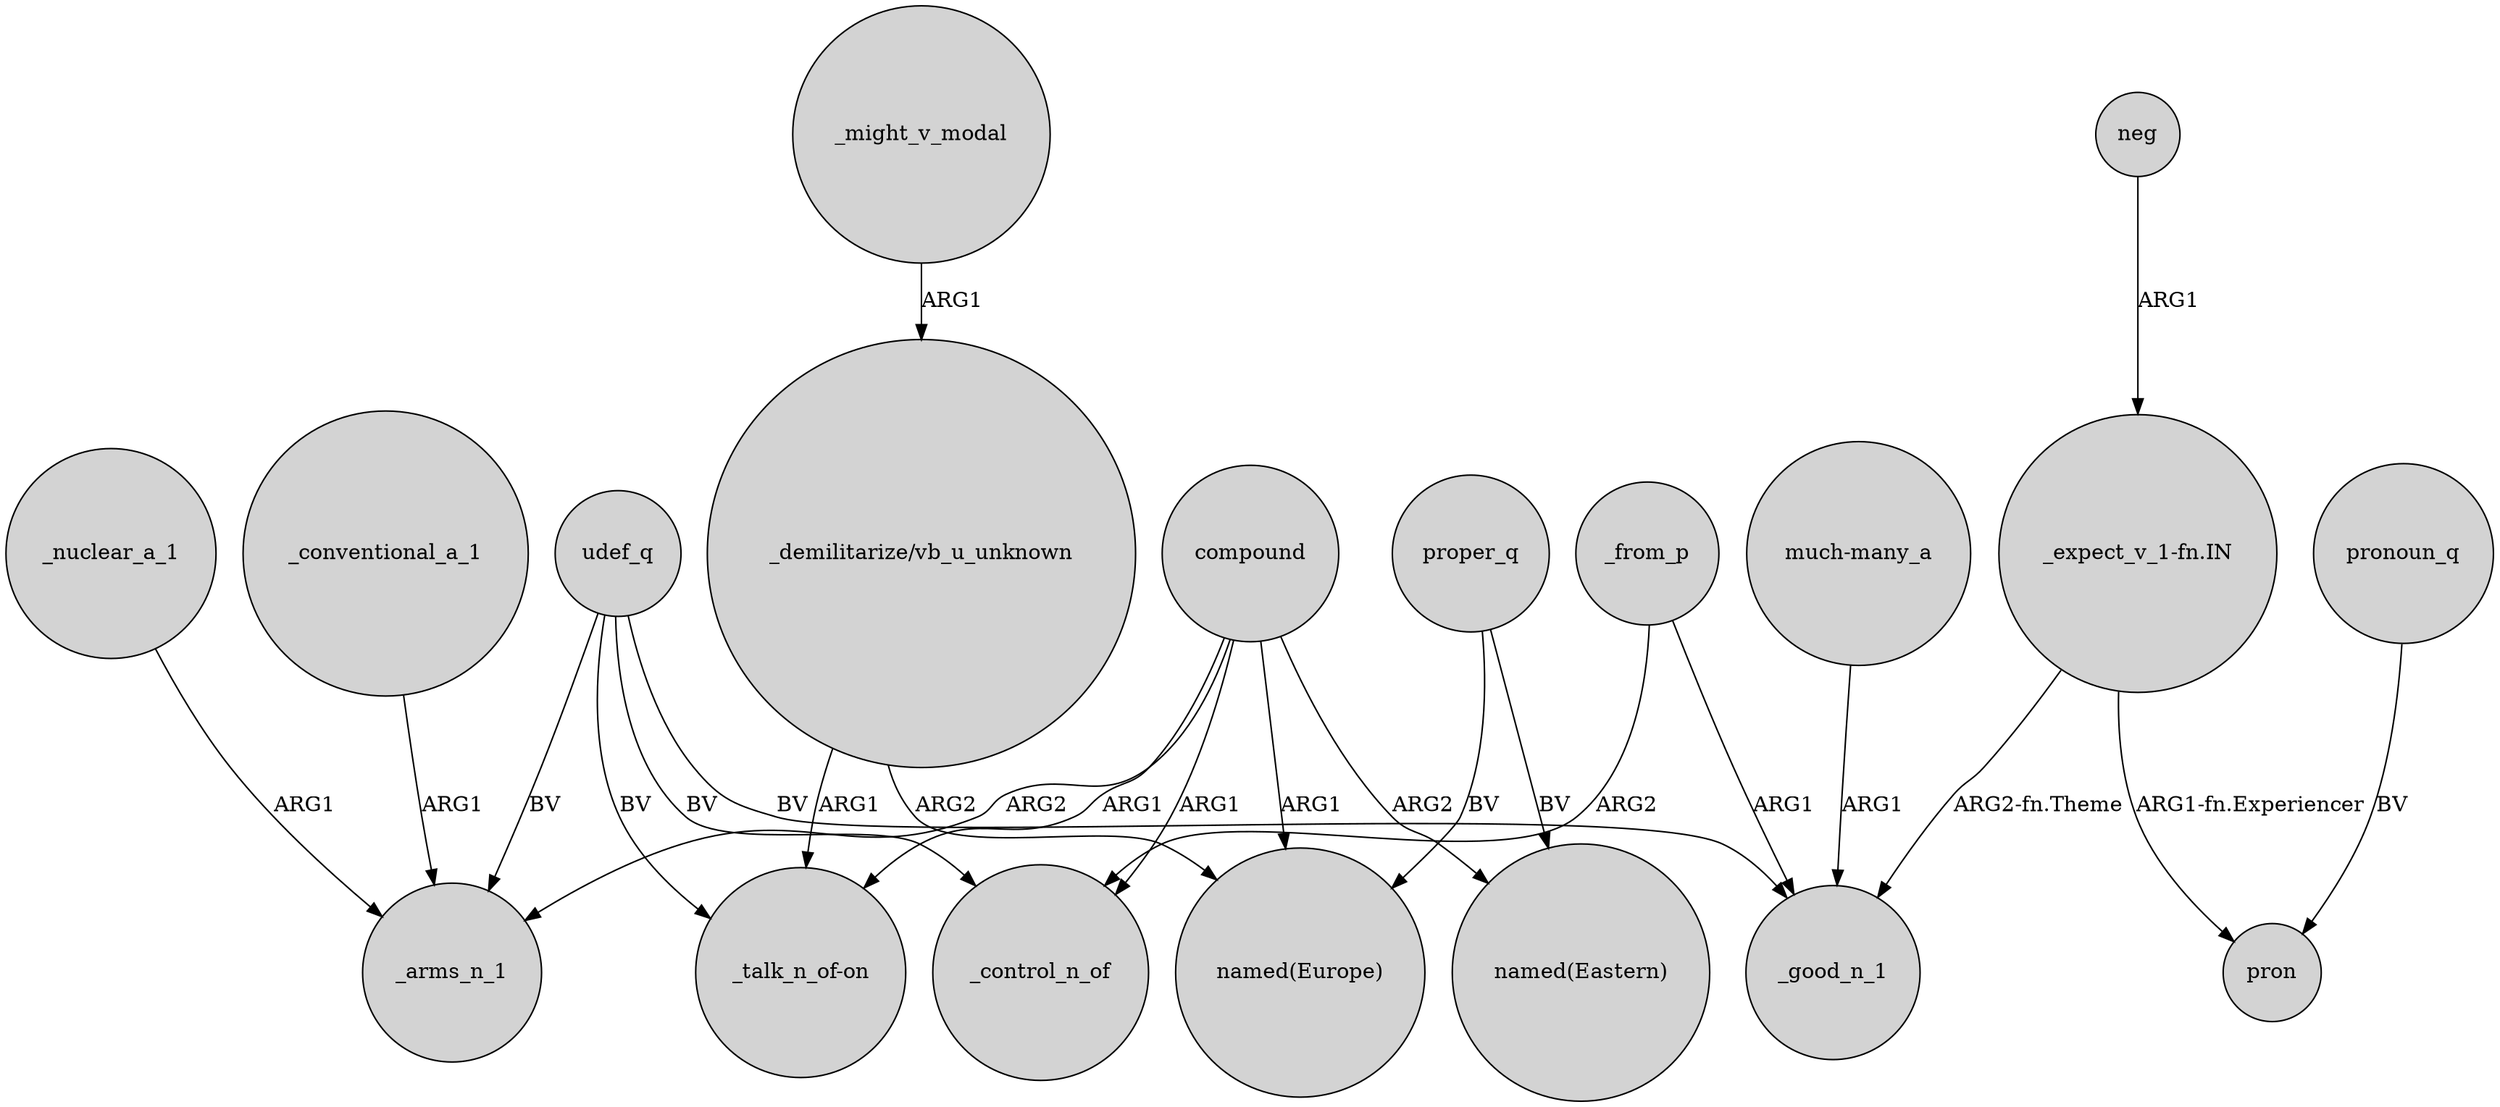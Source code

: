 digraph {
	node [shape=circle style=filled]
	_nuclear_a_1 -> _arms_n_1 [label=ARG1]
	udef_q -> _control_n_of [label=BV]
	compound -> "_talk_n_of-on" [label=ARG1]
	compound -> "named(Eastern)" [label=ARG2]
	compound -> _arms_n_1 [label=ARG2]
	"_expect_v_1-fn.IN" -> _good_n_1 [label="ARG2-fn.Theme"]
	"_demilitarize/vb_u_unknown" -> "named(Europe)" [label=ARG2]
	udef_q -> _arms_n_1 [label=BV]
	proper_q -> "named(Eastern)" [label=BV]
	compound -> "named(Europe)" [label=ARG1]
	pronoun_q -> pron [label=BV]
	udef_q -> "_talk_n_of-on" [label=BV]
	compound -> _control_n_of [label=ARG1]
	_might_v_modal -> "_demilitarize/vb_u_unknown" [label=ARG1]
	proper_q -> "named(Europe)" [label=BV]
	_from_p -> _control_n_of [label=ARG2]
	_conventional_a_1 -> _arms_n_1 [label=ARG1]
	"_expect_v_1-fn.IN" -> pron [label="ARG1-fn.Experiencer"]
	_from_p -> _good_n_1 [label=ARG1]
	"_demilitarize/vb_u_unknown" -> "_talk_n_of-on" [label=ARG1]
	udef_q -> _good_n_1 [label=BV]
	neg -> "_expect_v_1-fn.IN" [label=ARG1]
	"much-many_a" -> _good_n_1 [label=ARG1]
}

